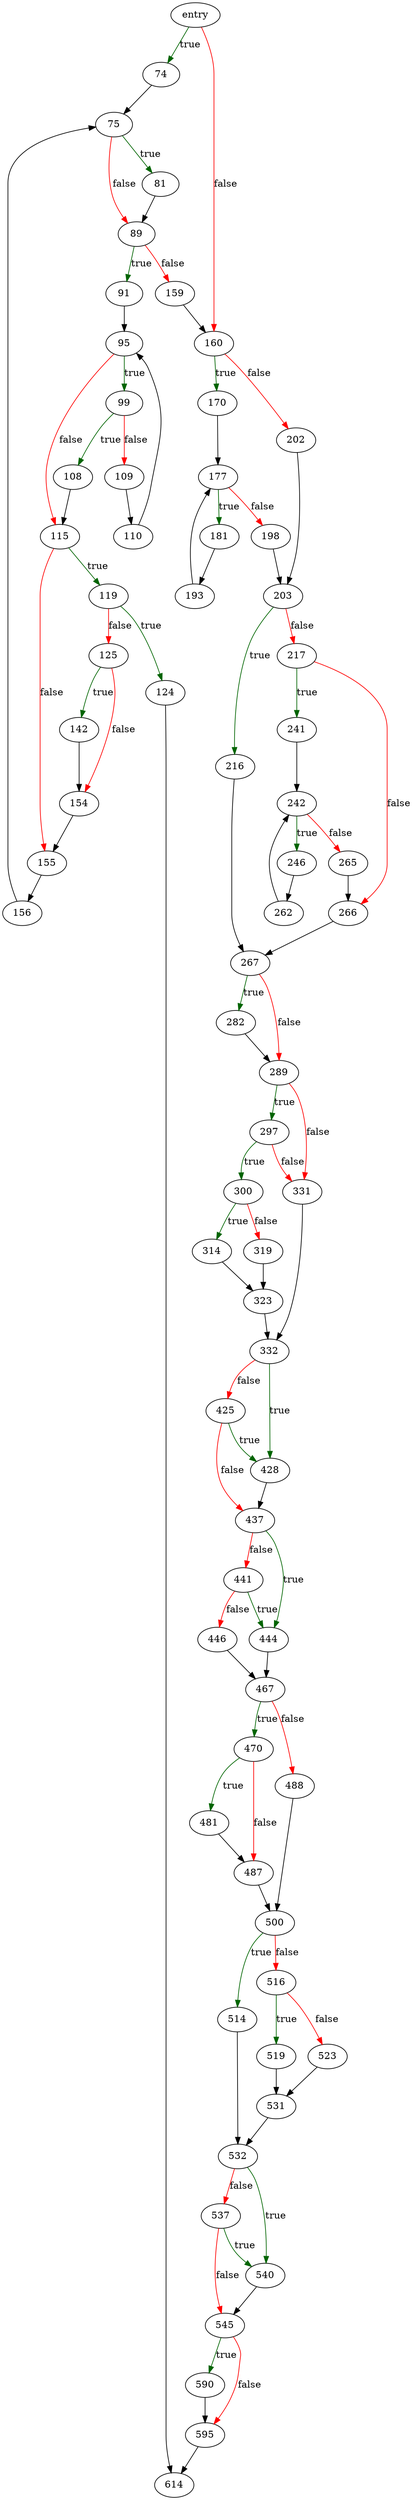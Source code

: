 digraph "multiSelectOrderBy" {
	// Node definitions.
	3 [label=entry];
	74;
	75;
	81;
	89;
	91;
	95;
	99;
	108;
	109;
	110;
	115;
	119;
	124;
	125;
	142;
	154;
	155;
	156;
	159;
	160;
	170;
	177;
	181;
	193;
	198;
	202;
	203;
	216;
	217;
	241;
	242;
	246;
	262;
	265;
	266;
	267;
	282;
	289;
	297;
	300;
	314;
	319;
	323;
	331;
	332;
	425;
	428;
	437;
	441;
	444;
	446;
	467;
	470;
	481;
	487;
	488;
	500;
	514;
	516;
	519;
	523;
	531;
	532;
	537;
	540;
	545;
	590;
	595;
	614;

	// Edge definitions.
	3 -> 74 [
		color=darkgreen
		label=true
	];
	3 -> 160 [
		color=red
		label=false
	];
	74 -> 75;
	75 -> 81 [
		color=darkgreen
		label=true
	];
	75 -> 89 [
		color=red
		label=false
	];
	81 -> 89;
	89 -> 91 [
		color=darkgreen
		label=true
	];
	89 -> 159 [
		color=red
		label=false
	];
	91 -> 95;
	95 -> 99 [
		color=darkgreen
		label=true
	];
	95 -> 115 [
		color=red
		label=false
	];
	99 -> 108 [
		color=darkgreen
		label=true
	];
	99 -> 109 [
		color=red
		label=false
	];
	108 -> 115;
	109 -> 110;
	110 -> 95;
	115 -> 119 [
		color=darkgreen
		label=true
	];
	115 -> 155 [
		color=red
		label=false
	];
	119 -> 124 [
		color=darkgreen
		label=true
	];
	119 -> 125 [
		color=red
		label=false
	];
	124 -> 614;
	125 -> 142 [
		color=darkgreen
		label=true
	];
	125 -> 154 [
		color=red
		label=false
	];
	142 -> 154;
	154 -> 155;
	155 -> 156;
	156 -> 75;
	159 -> 160;
	160 -> 170 [
		color=darkgreen
		label=true
	];
	160 -> 202 [
		color=red
		label=false
	];
	170 -> 177;
	177 -> 181 [
		color=darkgreen
		label=true
	];
	177 -> 198 [
		color=red
		label=false
	];
	181 -> 193;
	193 -> 177;
	198 -> 203;
	202 -> 203;
	203 -> 216 [
		color=darkgreen
		label=true
	];
	203 -> 217 [
		color=red
		label=false
	];
	216 -> 267;
	217 -> 241 [
		color=darkgreen
		label=true
	];
	217 -> 266 [
		color=red
		label=false
	];
	241 -> 242;
	242 -> 246 [
		color=darkgreen
		label=true
	];
	242 -> 265 [
		color=red
		label=false
	];
	246 -> 262;
	262 -> 242;
	265 -> 266;
	266 -> 267;
	267 -> 282 [
		color=darkgreen
		label=true
	];
	267 -> 289 [
		color=red
		label=false
	];
	282 -> 289;
	289 -> 297 [
		color=darkgreen
		label=true
	];
	289 -> 331 [
		color=red
		label=false
	];
	297 -> 300 [
		color=darkgreen
		label=true
	];
	297 -> 331 [
		color=red
		label=false
	];
	300 -> 314 [
		color=darkgreen
		label=true
	];
	300 -> 319 [
		color=red
		label=false
	];
	314 -> 323;
	319 -> 323;
	323 -> 332;
	331 -> 332;
	332 -> 425 [
		color=red
		label=false
	];
	332 -> 428 [
		color=darkgreen
		label=true
	];
	425 -> 428 [
		color=darkgreen
		label=true
	];
	425 -> 437 [
		color=red
		label=false
	];
	428 -> 437;
	437 -> 441 [
		color=red
		label=false
	];
	437 -> 444 [
		color=darkgreen
		label=true
	];
	441 -> 444 [
		color=darkgreen
		label=true
	];
	441 -> 446 [
		color=red
		label=false
	];
	444 -> 467;
	446 -> 467;
	467 -> 470 [
		color=darkgreen
		label=true
	];
	467 -> 488 [
		color=red
		label=false
	];
	470 -> 481 [
		color=darkgreen
		label=true
	];
	470 -> 487 [
		color=red
		label=false
	];
	481 -> 487;
	487 -> 500;
	488 -> 500;
	500 -> 514 [
		color=darkgreen
		label=true
	];
	500 -> 516 [
		color=red
		label=false
	];
	514 -> 532;
	516 -> 519 [
		color=darkgreen
		label=true
	];
	516 -> 523 [
		color=red
		label=false
	];
	519 -> 531;
	523 -> 531;
	531 -> 532;
	532 -> 537 [
		color=red
		label=false
	];
	532 -> 540 [
		color=darkgreen
		label=true
	];
	537 -> 540 [
		color=darkgreen
		label=true
	];
	537 -> 545 [
		color=red
		label=false
	];
	540 -> 545;
	545 -> 590 [
		color=darkgreen
		label=true
	];
	545 -> 595 [
		color=red
		label=false
	];
	590 -> 595;
	595 -> 614;
}
